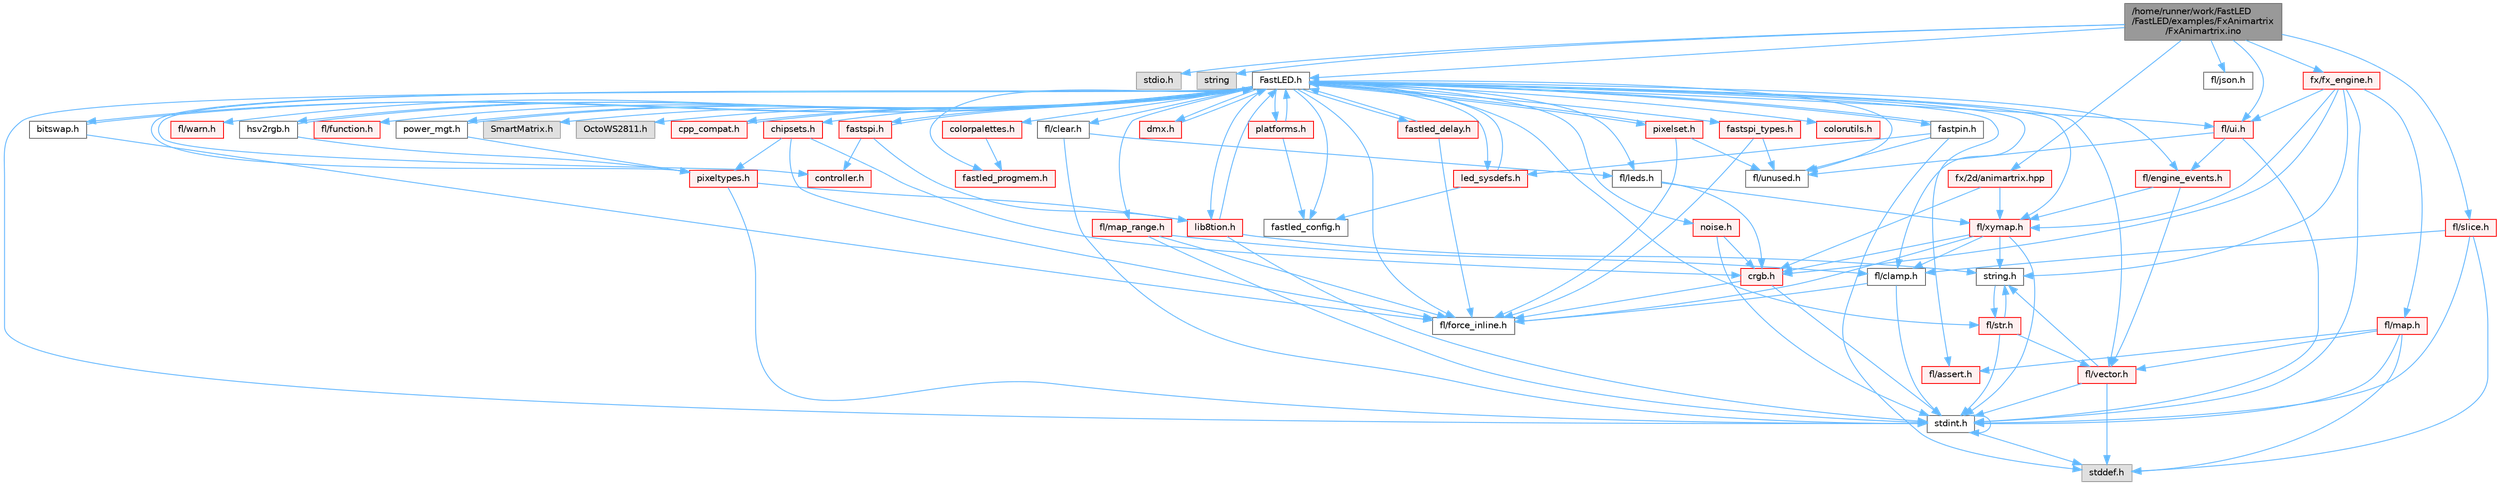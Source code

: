 digraph "/home/runner/work/FastLED/FastLED/examples/FxAnimartrix/FxAnimartrix.ino"
{
 // INTERACTIVE_SVG=YES
 // LATEX_PDF_SIZE
  bgcolor="transparent";
  edge [fontname=Helvetica,fontsize=10,labelfontname=Helvetica,labelfontsize=10];
  node [fontname=Helvetica,fontsize=10,shape=box,height=0.2,width=0.4];
  Node1 [id="Node000001",label="/home/runner/work/FastLED\l/FastLED/examples/FxAnimartrix\l/FxAnimartrix.ino",height=0.2,width=0.4,color="gray40", fillcolor="grey60", style="filled", fontcolor="black",tooltip=" "];
  Node1 -> Node2 [id="edge1_Node000001_Node000002",color="steelblue1",style="solid",tooltip=" "];
  Node2 [id="Node000002",label="stdio.h",height=0.2,width=0.4,color="grey60", fillcolor="#E0E0E0", style="filled",tooltip=" "];
  Node1 -> Node3 [id="edge2_Node000001_Node000003",color="steelblue1",style="solid",tooltip=" "];
  Node3 [id="Node000003",label="string",height=0.2,width=0.4,color="grey60", fillcolor="#E0E0E0", style="filled",tooltip=" "];
  Node1 -> Node4 [id="edge3_Node000001_Node000004",color="steelblue1",style="solid",tooltip=" "];
  Node4 [id="Node000004",label="FastLED.h",height=0.2,width=0.4,color="grey40", fillcolor="white", style="filled",URL="$db/d97/_fast_l_e_d_8h.html",tooltip="central include file for FastLED, defines the CFastLED class/object"];
  Node4 -> Node5 [id="edge4_Node000004_Node000005",color="steelblue1",style="solid",tooltip=" "];
  Node5 [id="Node000005",label="stdint.h",height=0.2,width=0.4,color="grey40", fillcolor="white", style="filled",URL="$df/dd8/stdint_8h.html",tooltip=" "];
  Node5 -> Node6 [id="edge5_Node000005_Node000006",color="steelblue1",style="solid",tooltip=" "];
  Node6 [id="Node000006",label="stddef.h",height=0.2,width=0.4,color="grey60", fillcolor="#E0E0E0", style="filled",tooltip=" "];
  Node5 -> Node5 [id="edge6_Node000005_Node000005",color="steelblue1",style="solid",tooltip=" "];
  Node4 -> Node7 [id="edge7_Node000004_Node000007",color="steelblue1",style="solid",tooltip=" "];
  Node7 [id="Node000007",label="SmartMatrix.h",height=0.2,width=0.4,color="grey60", fillcolor="#E0E0E0", style="filled",tooltip=" "];
  Node4 -> Node8 [id="edge8_Node000004_Node000008",color="steelblue1",style="solid",tooltip=" "];
  Node8 [id="Node000008",label="OctoWS2811.h",height=0.2,width=0.4,color="grey60", fillcolor="#E0E0E0", style="filled",tooltip=" "];
  Node4 -> Node9 [id="edge9_Node000004_Node000009",color="steelblue1",style="solid",tooltip=" "];
  Node9 [id="Node000009",label="fl/force_inline.h",height=0.2,width=0.4,color="grey40", fillcolor="white", style="filled",URL="$d4/d64/force__inline_8h.html",tooltip=" "];
  Node4 -> Node10 [id="edge10_Node000004_Node000010",color="steelblue1",style="solid",tooltip=" "];
  Node10 [id="Node000010",label="cpp_compat.h",height=0.2,width=0.4,color="red", fillcolor="#FFF0F0", style="filled",URL="$d9/d13/cpp__compat_8h.html",tooltip="Compatibility functions based on C++ version."];
  Node10 -> Node4 [id="edge11_Node000010_Node000004",color="steelblue1",style="solid",tooltip=" "];
  Node4 -> Node12 [id="edge12_Node000004_Node000012",color="steelblue1",style="solid",tooltip=" "];
  Node12 [id="Node000012",label="fastled_config.h",height=0.2,width=0.4,color="grey40", fillcolor="white", style="filled",URL="$d5/d11/fastled__config_8h.html",tooltip="Contains definitions that can be used to configure FastLED at compile time."];
  Node4 -> Node13 [id="edge13_Node000004_Node000013",color="steelblue1",style="solid",tooltip=" "];
  Node13 [id="Node000013",label="led_sysdefs.h",height=0.2,width=0.4,color="red", fillcolor="#FFF0F0", style="filled",URL="$d9/d3e/led__sysdefs_8h.html",tooltip="Determines which platform system definitions to include."];
  Node13 -> Node4 [id="edge14_Node000013_Node000004",color="steelblue1",style="solid",tooltip=" "];
  Node13 -> Node12 [id="edge15_Node000013_Node000012",color="steelblue1",style="solid",tooltip=" "];
  Node4 -> Node15 [id="edge16_Node000004_Node000015",color="steelblue1",style="solid",tooltip=" "];
  Node15 [id="Node000015",label="fastled_delay.h",height=0.2,width=0.4,color="red", fillcolor="#FFF0F0", style="filled",URL="$d0/da8/fastled__delay_8h.html",tooltip="Utility functions and classes for managing delay cycles."];
  Node15 -> Node4 [id="edge17_Node000015_Node000004",color="steelblue1",style="solid",tooltip=" "];
  Node15 -> Node9 [id="edge18_Node000015_Node000009",color="steelblue1",style="solid",tooltip=" "];
  Node4 -> Node17 [id="edge19_Node000004_Node000017",color="steelblue1",style="solid",tooltip=" "];
  Node17 [id="Node000017",label="bitswap.h",height=0.2,width=0.4,color="grey40", fillcolor="white", style="filled",URL="$de/ded/bitswap_8h.html",tooltip="Functions for doing a rotation of bits/bytes used by parallel output."];
  Node17 -> Node4 [id="edge20_Node000017_Node000004",color="steelblue1",style="solid",tooltip=" "];
  Node17 -> Node9 [id="edge21_Node000017_Node000009",color="steelblue1",style="solid",tooltip=" "];
  Node4 -> Node18 [id="edge22_Node000004_Node000018",color="steelblue1",style="solid",tooltip=" "];
  Node18 [id="Node000018",label="controller.h",height=0.2,width=0.4,color="red", fillcolor="#FFF0F0", style="filled",URL="$d2/dd9/controller_8h.html",tooltip="deprecated: base definitions used by led controllers for writing out led data"];
  Node4 -> Node70 [id="edge23_Node000004_Node000070",color="steelblue1",style="solid",tooltip=" "];
  Node70 [id="Node000070",label="fastpin.h",height=0.2,width=0.4,color="grey40", fillcolor="white", style="filled",URL="$db/d65/fastpin_8h.html",tooltip="Class base definitions for defining fast pin access."];
  Node70 -> Node4 [id="edge24_Node000070_Node000004",color="steelblue1",style="solid",tooltip=" "];
  Node70 -> Node13 [id="edge25_Node000070_Node000013",color="steelblue1",style="solid",tooltip=" "];
  Node70 -> Node6 [id="edge26_Node000070_Node000006",color="steelblue1",style="solid",tooltip=" "];
  Node70 -> Node57 [id="edge27_Node000070_Node000057",color="steelblue1",style="solid",tooltip=" "];
  Node57 [id="Node000057",label="fl/unused.h",height=0.2,width=0.4,color="grey40", fillcolor="white", style="filled",URL="$d8/d4b/unused_8h.html",tooltip=" "];
  Node4 -> Node71 [id="edge28_Node000004_Node000071",color="steelblue1",style="solid",tooltip=" "];
  Node71 [id="Node000071",label="fastspi_types.h",height=0.2,width=0.4,color="red", fillcolor="#FFF0F0", style="filled",URL="$d2/ddb/fastspi__types_8h.html",tooltip="Data types and constants used by SPI interfaces."];
  Node71 -> Node9 [id="edge29_Node000071_Node000009",color="steelblue1",style="solid",tooltip=" "];
  Node71 -> Node57 [id="edge30_Node000071_Node000057",color="steelblue1",style="solid",tooltip=" "];
  Node4 -> Node72 [id="edge31_Node000004_Node000072",color="steelblue1",style="solid",tooltip=" "];
  Node72 [id="Node000072",label="dmx.h",height=0.2,width=0.4,color="red", fillcolor="#FFF0F0", style="filled",URL="$d3/de1/dmx_8h.html",tooltip="Defines the DMX512-based LED controllers."];
  Node72 -> Node4 [id="edge32_Node000072_Node000004",color="steelblue1",style="solid",tooltip=" "];
  Node4 -> Node75 [id="edge33_Node000004_Node000075",color="steelblue1",style="solid",tooltip=" "];
  Node75 [id="Node000075",label="platforms.h",height=0.2,width=0.4,color="red", fillcolor="#FFF0F0", style="filled",URL="$da/dc9/platforms_8h.html",tooltip="Determines which platforms headers to include."];
  Node75 -> Node4 [id="edge34_Node000075_Node000004",color="steelblue1",style="solid",tooltip=" "];
  Node75 -> Node12 [id="edge35_Node000075_Node000012",color="steelblue1",style="solid",tooltip=" "];
  Node4 -> Node77 [id="edge36_Node000004_Node000077",color="steelblue1",style="solid",tooltip=" "];
  Node77 [id="Node000077",label="fastled_progmem.h",height=0.2,width=0.4,color="red", fillcolor="#FFF0F0", style="filled",URL="$df/dab/fastled__progmem_8h.html",tooltip="Wrapper definitions to allow seamless use of PROGMEM in environments that have it."];
  Node4 -> Node21 [id="edge37_Node000004_Node000021",color="steelblue1",style="solid",tooltip=" "];
  Node21 [id="Node000021",label="lib8tion.h",height=0.2,width=0.4,color="red", fillcolor="#FFF0F0", style="filled",URL="$df/da5/lib8tion_8h.html",tooltip="Fast, efficient 8-bit math functions specifically designed for high-performance LED programming."];
  Node21 -> Node4 [id="edge38_Node000021_Node000004",color="steelblue1",style="solid",tooltip=" "];
  Node21 -> Node5 [id="edge39_Node000021_Node000005",color="steelblue1",style="solid",tooltip=" "];
  Node21 -> Node26 [id="edge40_Node000021_Node000026",color="steelblue1",style="solid",tooltip=" "];
  Node26 [id="Node000026",label="string.h",height=0.2,width=0.4,color="grey40", fillcolor="white", style="filled",URL="$da/d66/string_8h.html",tooltip=" "];
  Node26 -> Node27 [id="edge41_Node000026_Node000027",color="steelblue1",style="solid",tooltip=" "];
  Node27 [id="Node000027",label="fl/str.h",height=0.2,width=0.4,color="red", fillcolor="#FFF0F0", style="filled",URL="$d1/d93/str_8h.html",tooltip=" "];
  Node27 -> Node5 [id="edge42_Node000027_Node000005",color="steelblue1",style="solid",tooltip=" "];
  Node27 -> Node26 [id="edge43_Node000027_Node000026",color="steelblue1",style="solid",tooltip=" "];
  Node27 -> Node37 [id="edge44_Node000027_Node000037",color="steelblue1",style="solid",tooltip=" "];
  Node37 [id="Node000037",label="fl/vector.h",height=0.2,width=0.4,color="red", fillcolor="#FFF0F0", style="filled",URL="$d6/d68/vector_8h.html",tooltip=" "];
  Node37 -> Node6 [id="edge45_Node000037_Node000006",color="steelblue1",style="solid",tooltip=" "];
  Node37 -> Node5 [id="edge46_Node000037_Node000005",color="steelblue1",style="solid",tooltip=" "];
  Node37 -> Node26 [id="edge47_Node000037_Node000026",color="steelblue1",style="solid",tooltip=" "];
  Node4 -> Node20 [id="edge48_Node000004_Node000020",color="steelblue1",style="solid",tooltip=" "];
  Node20 [id="Node000020",label="pixeltypes.h",height=0.2,width=0.4,color="red", fillcolor="#FFF0F0", style="filled",URL="$d2/dba/pixeltypes_8h.html",tooltip="Includes defintions for RGB and HSV pixels."];
  Node20 -> Node5 [id="edge49_Node000020_Node000005",color="steelblue1",style="solid",tooltip=" "];
  Node20 -> Node21 [id="edge50_Node000020_Node000021",color="steelblue1",style="solid",tooltip=" "];
  Node4 -> Node78 [id="edge51_Node000004_Node000078",color="steelblue1",style="solid",tooltip=" "];
  Node78 [id="Node000078",label="hsv2rgb.h",height=0.2,width=0.4,color="grey40", fillcolor="white", style="filled",URL="$de/d9a/hsv2rgb_8h.html",tooltip="Functions to convert from the HSV colorspace to the RGB colorspace."];
  Node78 -> Node4 [id="edge52_Node000078_Node000004",color="steelblue1",style="solid",tooltip=" "];
  Node78 -> Node20 [id="edge53_Node000078_Node000020",color="steelblue1",style="solid",tooltip=" "];
  Node4 -> Node79 [id="edge54_Node000004_Node000079",color="steelblue1",style="solid",tooltip=" "];
  Node79 [id="Node000079",label="colorutils.h",height=0.2,width=0.4,color="red", fillcolor="#FFF0F0", style="filled",URL="$d1/dfb/colorutils_8h.html",tooltip=" "];
  Node4 -> Node85 [id="edge55_Node000004_Node000085",color="steelblue1",style="solid",tooltip=" "];
  Node85 [id="Node000085",label="pixelset.h",height=0.2,width=0.4,color="red", fillcolor="#FFF0F0", style="filled",URL="$d4/d46/pixelset_8h.html",tooltip="Declares classes for managing logical groups of LEDs."];
  Node85 -> Node9 [id="edge56_Node000085_Node000009",color="steelblue1",style="solid",tooltip=" "];
  Node85 -> Node57 [id="edge57_Node000085_Node000057",color="steelblue1",style="solid",tooltip=" "];
  Node85 -> Node4 [id="edge58_Node000085_Node000004",color="steelblue1",style="solid",tooltip=" "];
  Node4 -> Node87 [id="edge59_Node000004_Node000087",color="steelblue1",style="solid",tooltip=" "];
  Node87 [id="Node000087",label="colorpalettes.h",height=0.2,width=0.4,color="red", fillcolor="#FFF0F0", style="filled",URL="$dc/dcc/colorpalettes_8h.html",tooltip="Declarations for the predefined color palettes supplied by FastLED."];
  Node87 -> Node77 [id="edge60_Node000087_Node000077",color="steelblue1",style="solid",tooltip=" "];
  Node4 -> Node88 [id="edge61_Node000004_Node000088",color="steelblue1",style="solid",tooltip=" "];
  Node88 [id="Node000088",label="noise.h",height=0.2,width=0.4,color="red", fillcolor="#FFF0F0", style="filled",URL="$d1/d31/noise_8h.html",tooltip="Functions to generate and fill arrays with noise."];
  Node88 -> Node5 [id="edge62_Node000088_Node000005",color="steelblue1",style="solid",tooltip=" "];
  Node88 -> Node43 [id="edge63_Node000088_Node000043",color="steelblue1",style="solid",tooltip=" "];
  Node43 [id="Node000043",label="crgb.h",height=0.2,width=0.4,color="red", fillcolor="#FFF0F0", style="filled",URL="$db/dd1/crgb_8h.html",tooltip="Defines the red, green, and blue (RGB) pixel struct."];
  Node43 -> Node5 [id="edge64_Node000043_Node000005",color="steelblue1",style="solid",tooltip=" "];
  Node43 -> Node9 [id="edge65_Node000043_Node000009",color="steelblue1",style="solid",tooltip=" "];
  Node4 -> Node89 [id="edge66_Node000004_Node000089",color="steelblue1",style="solid",tooltip=" "];
  Node89 [id="Node000089",label="power_mgt.h",height=0.2,width=0.4,color="grey40", fillcolor="white", style="filled",URL="$dc/d5b/power__mgt_8h.html",tooltip="Functions to limit the power used by FastLED."];
  Node89 -> Node4 [id="edge67_Node000089_Node000004",color="steelblue1",style="solid",tooltip=" "];
  Node89 -> Node20 [id="edge68_Node000089_Node000020",color="steelblue1",style="solid",tooltip=" "];
  Node4 -> Node90 [id="edge69_Node000004_Node000090",color="steelblue1",style="solid",tooltip=" "];
  Node90 [id="Node000090",label="fastspi.h",height=0.2,width=0.4,color="red", fillcolor="#FFF0F0", style="filled",URL="$d6/ddc/fastspi_8h.html",tooltip="Serial peripheral interface (SPI) definitions per platform."];
  Node90 -> Node4 [id="edge70_Node000090_Node000004",color="steelblue1",style="solid",tooltip=" "];
  Node90 -> Node18 [id="edge71_Node000090_Node000018",color="steelblue1",style="solid",tooltip=" "];
  Node90 -> Node21 [id="edge72_Node000090_Node000021",color="steelblue1",style="solid",tooltip=" "];
  Node4 -> Node92 [id="edge73_Node000004_Node000092",color="steelblue1",style="solid",tooltip=" "];
  Node92 [id="Node000092",label="chipsets.h",height=0.2,width=0.4,color="red", fillcolor="#FFF0F0", style="filled",URL="$db/d66/chipsets_8h.html",tooltip="Contains the bulk of the definitions for the various LED chipsets supported."];
  Node92 -> Node20 [id="edge74_Node000092_Node000020",color="steelblue1",style="solid",tooltip=" "];
  Node92 -> Node9 [id="edge75_Node000092_Node000009",color="steelblue1",style="solid",tooltip=" "];
  Node92 -> Node43 [id="edge76_Node000092_Node000043",color="steelblue1",style="solid",tooltip=" "];
  Node4 -> Node58 [id="edge77_Node000004_Node000058",color="steelblue1",style="solid",tooltip=" "];
  Node58 [id="Node000058",label="fl/engine_events.h",height=0.2,width=0.4,color="red", fillcolor="#FFF0F0", style="filled",URL="$db/dc0/engine__events_8h.html",tooltip=" "];
  Node58 -> Node37 [id="edge78_Node000058_Node000037",color="steelblue1",style="solid",tooltip=" "];
  Node58 -> Node67 [id="edge79_Node000058_Node000067",color="steelblue1",style="solid",tooltip=" "];
  Node67 [id="Node000067",label="fl/xymap.h",height=0.2,width=0.4,color="red", fillcolor="#FFF0F0", style="filled",URL="$da/d61/xymap_8h.html",tooltip=" "];
  Node67 -> Node5 [id="edge80_Node000067_Node000005",color="steelblue1",style="solid",tooltip=" "];
  Node67 -> Node26 [id="edge81_Node000067_Node000026",color="steelblue1",style="solid",tooltip=" "];
  Node67 -> Node43 [id="edge82_Node000067_Node000043",color="steelblue1",style="solid",tooltip=" "];
  Node67 -> Node30 [id="edge83_Node000067_Node000030",color="steelblue1",style="solid",tooltip=" "];
  Node30 [id="Node000030",label="fl/clamp.h",height=0.2,width=0.4,color="grey40", fillcolor="white", style="filled",URL="$d6/dd3/clamp_8h.html",tooltip=" "];
  Node30 -> Node5 [id="edge84_Node000030_Node000005",color="steelblue1",style="solid",tooltip=" "];
  Node30 -> Node9 [id="edge85_Node000030_Node000009",color="steelblue1",style="solid",tooltip=" "];
  Node67 -> Node9 [id="edge86_Node000067_Node000009",color="steelblue1",style="solid",tooltip=" "];
  Node4 -> Node93 [id="edge87_Node000004_Node000093",color="steelblue1",style="solid",tooltip=" "];
  Node93 [id="Node000093",label="fl/leds.h",height=0.2,width=0.4,color="grey40", fillcolor="white", style="filled",URL="$da/d78/leds_8h.html",tooltip=" "];
  Node93 -> Node43 [id="edge88_Node000093_Node000043",color="steelblue1",style="solid",tooltip=" "];
  Node93 -> Node67 [id="edge89_Node000093_Node000067",color="steelblue1",style="solid",tooltip=" "];
  Node4 -> Node27 [id="edge90_Node000004_Node000027",color="steelblue1",style="solid",tooltip=" "];
  Node4 -> Node67 [id="edge91_Node000004_Node000067",color="steelblue1",style="solid",tooltip=" "];
  Node4 -> Node30 [id="edge92_Node000004_Node000030",color="steelblue1",style="solid",tooltip=" "];
  Node4 -> Node31 [id="edge93_Node000004_Node000031",color="steelblue1",style="solid",tooltip=" "];
  Node31 [id="Node000031",label="fl/map_range.h",height=0.2,width=0.4,color="red", fillcolor="#FFF0F0", style="filled",URL="$d1/d47/map__range_8h.html",tooltip=" "];
  Node31 -> Node5 [id="edge94_Node000031_Node000005",color="steelblue1",style="solid",tooltip=" "];
  Node31 -> Node30 [id="edge95_Node000031_Node000030",color="steelblue1",style="solid",tooltip=" "];
  Node31 -> Node9 [id="edge96_Node000031_Node000009",color="steelblue1",style="solid",tooltip=" "];
  Node4 -> Node94 [id="edge97_Node000004_Node000094",color="steelblue1",style="solid",tooltip=" "];
  Node94 [id="Node000094",label="fl/warn.h",height=0.2,width=0.4,color="red", fillcolor="#FFF0F0", style="filled",URL="$de/d77/warn_8h.html",tooltip=" "];
  Node4 -> Node63 [id="edge98_Node000004_Node000063",color="steelblue1",style="solid",tooltip=" "];
  Node63 [id="Node000063",label="fl/assert.h",height=0.2,width=0.4,color="red", fillcolor="#FFF0F0", style="filled",URL="$dc/da7/assert_8h.html",tooltip=" "];
  Node4 -> Node57 [id="edge99_Node000004_Node000057",color="steelblue1",style="solid",tooltip=" "];
  Node4 -> Node37 [id="edge100_Node000004_Node000037",color="steelblue1",style="solid",tooltip=" "];
  Node4 -> Node97 [id="edge101_Node000004_Node000097",color="steelblue1",style="solid",tooltip=" "];
  Node97 [id="Node000097",label="fl/function.h",height=0.2,width=0.4,color="red", fillcolor="#FFF0F0", style="filled",URL="$dd/d67/function_8h.html",tooltip=" "];
  Node4 -> Node98 [id="edge102_Node000004_Node000098",color="steelblue1",style="solid",tooltip=" "];
  Node98 [id="Node000098",label="fl/clear.h",height=0.2,width=0.4,color="grey40", fillcolor="white", style="filled",URL="$df/db0/clear_8h.html",tooltip=" "];
  Node98 -> Node93 [id="edge103_Node000098_Node000093",color="steelblue1",style="solid",tooltip=" "];
  Node98 -> Node5 [id="edge104_Node000098_Node000005",color="steelblue1",style="solid",tooltip=" "];
  Node4 -> Node99 [id="edge105_Node000004_Node000099",color="steelblue1",style="solid",tooltip=" "];
  Node99 [id="Node000099",label="fl/ui.h",height=0.2,width=0.4,color="red", fillcolor="#FFF0F0", style="filled",URL="$d9/d3b/ui_8h.html",tooltip=" "];
  Node99 -> Node5 [id="edge106_Node000099_Node000005",color="steelblue1",style="solid",tooltip=" "];
  Node99 -> Node58 [id="edge107_Node000099_Node000058",color="steelblue1",style="solid",tooltip=" "];
  Node99 -> Node57 [id="edge108_Node000099_Node000057",color="steelblue1",style="solid",tooltip=" "];
  Node1 -> Node106 [id="edge109_Node000001_Node000106",color="steelblue1",style="solid",tooltip=" "];
  Node106 [id="Node000106",label="fl/json.h",height=0.2,width=0.4,color="grey40", fillcolor="white", style="filled",URL="$d7/d91/fl_2json_8h.html",tooltip=" "];
  Node1 -> Node102 [id="edge110_Node000001_Node000102",color="steelblue1",style="solid",tooltip=" "];
  Node102 [id="Node000102",label="fl/slice.h",height=0.2,width=0.4,color="red", fillcolor="#FFF0F0", style="filled",URL="$d0/d48/slice_8h.html",tooltip=" "];
  Node102 -> Node6 [id="edge111_Node000102_Node000006",color="steelblue1",style="solid",tooltip=" "];
  Node102 -> Node5 [id="edge112_Node000102_Node000005",color="steelblue1",style="solid",tooltip=" "];
  Node102 -> Node30 [id="edge113_Node000102_Node000030",color="steelblue1",style="solid",tooltip=" "];
  Node1 -> Node107 [id="edge114_Node000001_Node000107",color="steelblue1",style="solid",tooltip=" "];
  Node107 [id="Node000107",label="fx/fx_engine.h",height=0.2,width=0.4,color="red", fillcolor="#FFF0F0", style="filled",URL="$d9/d3c/fx__engine_8h.html",tooltip=" "];
  Node107 -> Node5 [id="edge115_Node000107_Node000005",color="steelblue1",style="solid",tooltip=" "];
  Node107 -> Node26 [id="edge116_Node000107_Node000026",color="steelblue1",style="solid",tooltip=" "];
  Node107 -> Node43 [id="edge117_Node000107_Node000043",color="steelblue1",style="solid",tooltip=" "];
  Node107 -> Node62 [id="edge118_Node000107_Node000062",color="steelblue1",style="solid",tooltip=" "];
  Node62 [id="Node000062",label="fl/map.h",height=0.2,width=0.4,color="red", fillcolor="#FFF0F0", style="filled",URL="$dc/db7/map_8h.html",tooltip=" "];
  Node62 -> Node6 [id="edge119_Node000062_Node000006",color="steelblue1",style="solid",tooltip=" "];
  Node62 -> Node5 [id="edge120_Node000062_Node000005",color="steelblue1",style="solid",tooltip=" "];
  Node62 -> Node63 [id="edge121_Node000062_Node000063",color="steelblue1",style="solid",tooltip=" "];
  Node62 -> Node37 [id="edge122_Node000062_Node000037",color="steelblue1",style="solid",tooltip=" "];
  Node107 -> Node99 [id="edge123_Node000107_Node000099",color="steelblue1",style="solid",tooltip=" "];
  Node107 -> Node67 [id="edge124_Node000107_Node000067",color="steelblue1",style="solid",tooltip=" "];
  Node1 -> Node118 [id="edge125_Node000001_Node000118",color="steelblue1",style="solid",tooltip=" "];
  Node118 [id="Node000118",label="fx/2d/animartrix.hpp",height=0.2,width=0.4,color="red", fillcolor="#FFF0F0", style="filled",URL="$d3/dc3/animartrix_8hpp.html",tooltip=" "];
  Node118 -> Node43 [id="edge126_Node000118_Node000043",color="steelblue1",style="solid",tooltip=" "];
  Node118 -> Node67 [id="edge127_Node000118_Node000067",color="steelblue1",style="solid",tooltip=" "];
  Node1 -> Node99 [id="edge128_Node000001_Node000099",color="steelblue1",style="solid",tooltip=" "];
}
